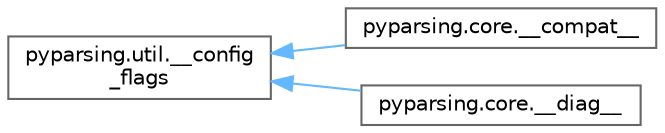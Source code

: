 digraph "Graphical Class Hierarchy"
{
 // LATEX_PDF_SIZE
  bgcolor="transparent";
  edge [fontname=Helvetica,fontsize=10,labelfontname=Helvetica,labelfontsize=10];
  node [fontname=Helvetica,fontsize=10,shape=box,height=0.2,width=0.4];
  rankdir="LR";
  Node0 [id="Node000000",label="pyparsing.util.__config\l_flags",height=0.2,width=0.4,color="grey40", fillcolor="white", style="filled",URL="$d0/d49/classpyparsing_1_1util_1_1____config__flags.html",tooltip=" "];
  Node0 -> Node1 [id="edge4972_Node000000_Node000001",dir="back",color="steelblue1",style="solid",tooltip=" "];
  Node1 [id="Node000001",label="pyparsing.core.__compat__",height=0.2,width=0.4,color="grey40", fillcolor="white", style="filled",URL="$d1/dd2/classpyparsing_1_1core_1_1____compat____.html",tooltip=" "];
  Node0 -> Node2 [id="edge4973_Node000000_Node000002",dir="back",color="steelblue1",style="solid",tooltip=" "];
  Node2 [id="Node000002",label="pyparsing.core.__diag__",height=0.2,width=0.4,color="grey40", fillcolor="white", style="filled",URL="$dd/dc1/classpyparsing_1_1core_1_1____diag____.html",tooltip=" "];
}
